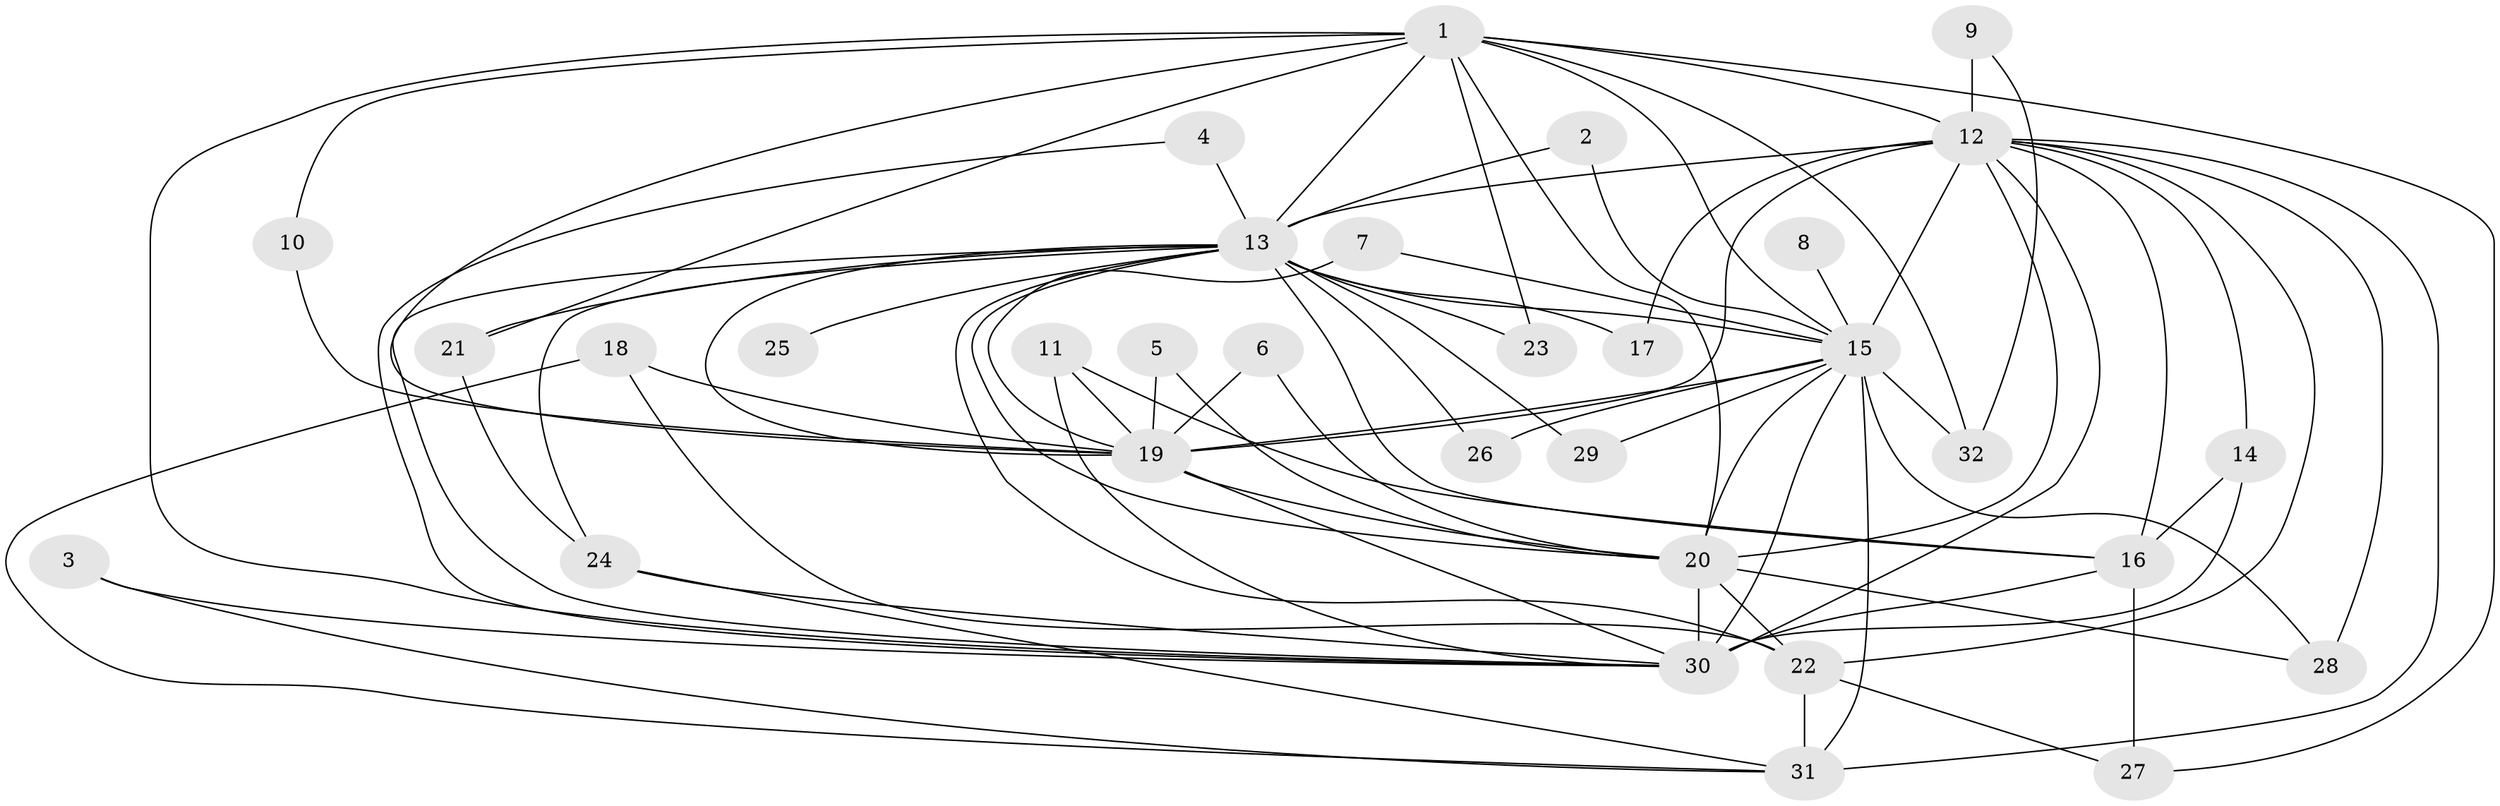 // original degree distribution, {15: 0.03125, 25: 0.015625, 11: 0.015625, 16: 0.03125, 22: 0.015625, 18: 0.015625, 17: 0.015625, 14: 0.015625, 7: 0.015625, 8: 0.015625, 2: 0.59375, 4: 0.015625, 3: 0.1875, 6: 0.015625}
// Generated by graph-tools (version 1.1) at 2025/36/03/04/25 23:36:25]
// undirected, 32 vertices, 79 edges
graph export_dot {
  node [color=gray90,style=filled];
  1;
  2;
  3;
  4;
  5;
  6;
  7;
  8;
  9;
  10;
  11;
  12;
  13;
  14;
  15;
  16;
  17;
  18;
  19;
  20;
  21;
  22;
  23;
  24;
  25;
  26;
  27;
  28;
  29;
  30;
  31;
  32;
  1 -- 10 [weight=1.0];
  1 -- 12 [weight=3.0];
  1 -- 13 [weight=2.0];
  1 -- 15 [weight=1.0];
  1 -- 19 [weight=1.0];
  1 -- 20 [weight=1.0];
  1 -- 21 [weight=1.0];
  1 -- 23 [weight=2.0];
  1 -- 27 [weight=1.0];
  1 -- 30 [weight=2.0];
  1 -- 32 [weight=1.0];
  2 -- 13 [weight=1.0];
  2 -- 15 [weight=1.0];
  3 -- 30 [weight=1.0];
  3 -- 31 [weight=1.0];
  4 -- 13 [weight=1.0];
  4 -- 30 [weight=1.0];
  5 -- 19 [weight=1.0];
  5 -- 20 [weight=1.0];
  6 -- 19 [weight=1.0];
  6 -- 20 [weight=1.0];
  7 -- 15 [weight=1.0];
  7 -- 19 [weight=1.0];
  8 -- 15 [weight=1.0];
  9 -- 12 [weight=2.0];
  9 -- 32 [weight=1.0];
  10 -- 19 [weight=1.0];
  11 -- 16 [weight=1.0];
  11 -- 19 [weight=1.0];
  11 -- 30 [weight=1.0];
  12 -- 13 [weight=5.0];
  12 -- 14 [weight=1.0];
  12 -- 15 [weight=5.0];
  12 -- 16 [weight=1.0];
  12 -- 17 [weight=1.0];
  12 -- 19 [weight=3.0];
  12 -- 20 [weight=5.0];
  12 -- 22 [weight=1.0];
  12 -- 28 [weight=1.0];
  12 -- 30 [weight=6.0];
  12 -- 31 [weight=1.0];
  13 -- 15 [weight=1.0];
  13 -- 16 [weight=1.0];
  13 -- 17 [weight=2.0];
  13 -- 19 [weight=1.0];
  13 -- 20 [weight=1.0];
  13 -- 21 [weight=1.0];
  13 -- 22 [weight=1.0];
  13 -- 23 [weight=1.0];
  13 -- 24 [weight=1.0];
  13 -- 25 [weight=1.0];
  13 -- 26 [weight=1.0];
  13 -- 29 [weight=1.0];
  13 -- 30 [weight=2.0];
  14 -- 16 [weight=1.0];
  14 -- 30 [weight=1.0];
  15 -- 19 [weight=1.0];
  15 -- 20 [weight=1.0];
  15 -- 26 [weight=1.0];
  15 -- 28 [weight=1.0];
  15 -- 29 [weight=1.0];
  15 -- 30 [weight=2.0];
  15 -- 31 [weight=2.0];
  15 -- 32 [weight=1.0];
  16 -- 27 [weight=1.0];
  16 -- 30 [weight=3.0];
  18 -- 19 [weight=1.0];
  18 -- 22 [weight=1.0];
  18 -- 31 [weight=1.0];
  19 -- 20 [weight=2.0];
  19 -- 30 [weight=3.0];
  20 -- 22 [weight=1.0];
  20 -- 28 [weight=1.0];
  20 -- 30 [weight=2.0];
  21 -- 24 [weight=1.0];
  22 -- 27 [weight=1.0];
  22 -- 31 [weight=1.0];
  24 -- 30 [weight=1.0];
  24 -- 31 [weight=1.0];
}
